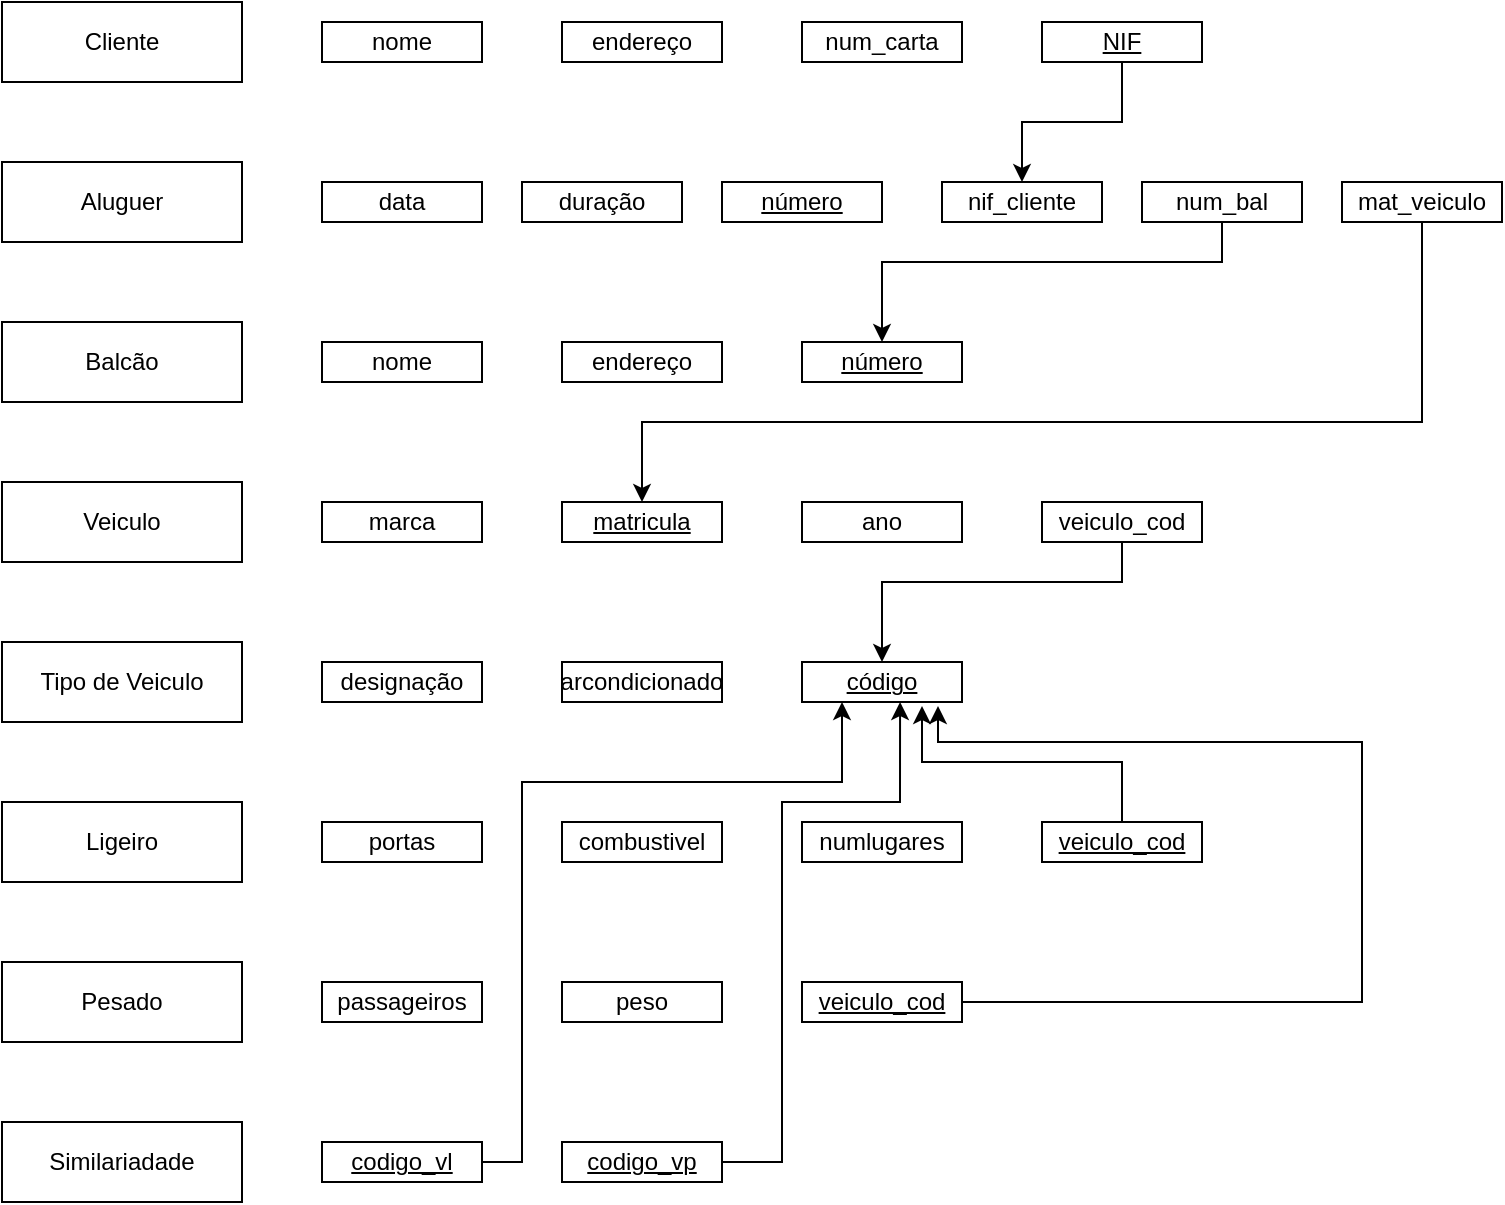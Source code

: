 <mxfile version="12.8.4" type="google"><diagram id="GoCRL-DBXy_ACabe-pVy" name="Page-1"><mxGraphModel dx="1422" dy="794" grid="1" gridSize="10" guides="1" tooltips="1" connect="1" arrows="1" fold="1" page="1" pageScale="1" pageWidth="827" pageHeight="1169" math="0" shadow="0"><root><mxCell id="0"/><mxCell id="1" parent="0"/><mxCell id="TUvUSirWKtVEsUjmHVzL-1" value="Cliente" style="rounded=0;whiteSpace=wrap;html=1;" vertex="1" parent="1"><mxGeometry x="40" y="40" width="120" height="40" as="geometry"/></mxCell><mxCell id="TUvUSirWKtVEsUjmHVzL-2" value="Aluguer" style="rounded=0;whiteSpace=wrap;html=1;" vertex="1" parent="1"><mxGeometry x="40" y="120" width="120" height="40" as="geometry"/></mxCell><mxCell id="TUvUSirWKtVEsUjmHVzL-3" value="Balcão" style="rounded=0;whiteSpace=wrap;html=1;" vertex="1" parent="1"><mxGeometry x="40" y="200" width="120" height="40" as="geometry"/></mxCell><mxCell id="TUvUSirWKtVEsUjmHVzL-4" value="Veiculo" style="rounded=0;whiteSpace=wrap;html=1;" vertex="1" parent="1"><mxGeometry x="40" y="280" width="120" height="40" as="geometry"/></mxCell><mxCell id="TUvUSirWKtVEsUjmHVzL-5" value="Tipo de Veiculo" style="rounded=0;whiteSpace=wrap;html=1;" vertex="1" parent="1"><mxGeometry x="40" y="360" width="120" height="40" as="geometry"/></mxCell><mxCell id="TUvUSirWKtVEsUjmHVzL-6" value="Ligeiro" style="rounded=0;whiteSpace=wrap;html=1;" vertex="1" parent="1"><mxGeometry x="40" y="440" width="120" height="40" as="geometry"/></mxCell><mxCell id="TUvUSirWKtVEsUjmHVzL-7" value="Pesado" style="rounded=0;whiteSpace=wrap;html=1;" vertex="1" parent="1"><mxGeometry x="40" y="520" width="120" height="40" as="geometry"/></mxCell><mxCell id="TUvUSirWKtVEsUjmHVzL-8" value="nome" style="rounded=0;whiteSpace=wrap;html=1;" vertex="1" parent="1"><mxGeometry x="200" y="50" width="80" height="20" as="geometry"/></mxCell><mxCell id="TUvUSirWKtVEsUjmHVzL-9" value="endereço" style="rounded=0;whiteSpace=wrap;html=1;" vertex="1" parent="1"><mxGeometry x="320" y="50" width="80" height="20" as="geometry"/></mxCell><mxCell id="TUvUSirWKtVEsUjmHVzL-10" value="num_carta" style="rounded=0;whiteSpace=wrap;html=1;" vertex="1" parent="1"><mxGeometry x="440" y="50" width="80" height="20" as="geometry"/></mxCell><mxCell id="TUvUSirWKtVEsUjmHVzL-37" value="" style="edgeStyle=orthogonalEdgeStyle;rounded=0;orthogonalLoop=1;jettySize=auto;html=1;" edge="1" parent="1" source="TUvUSirWKtVEsUjmHVzL-11" target="TUvUSirWKtVEsUjmHVzL-36"><mxGeometry relative="1" as="geometry"/></mxCell><mxCell id="TUvUSirWKtVEsUjmHVzL-11" value="&lt;u&gt;NIF&lt;/u&gt;" style="rounded=0;whiteSpace=wrap;html=1;" vertex="1" parent="1"><mxGeometry x="560" y="50" width="80" height="20" as="geometry"/></mxCell><mxCell id="TUvUSirWKtVEsUjmHVzL-12" value="data" style="rounded=0;whiteSpace=wrap;html=1;" vertex="1" parent="1"><mxGeometry x="200" y="130" width="80" height="20" as="geometry"/></mxCell><mxCell id="TUvUSirWKtVEsUjmHVzL-13" value="duração" style="rounded=0;whiteSpace=wrap;html=1;" vertex="1" parent="1"><mxGeometry x="300" y="130" width="80" height="20" as="geometry"/></mxCell><mxCell id="TUvUSirWKtVEsUjmHVzL-14" value="&lt;u&gt;número&lt;/u&gt;" style="rounded=0;whiteSpace=wrap;html=1;" vertex="1" parent="1"><mxGeometry x="400" y="130" width="80" height="20" as="geometry"/></mxCell><mxCell id="TUvUSirWKtVEsUjmHVzL-18" value="nome" style="rounded=0;whiteSpace=wrap;html=1;" vertex="1" parent="1"><mxGeometry x="200" y="210" width="80" height="20" as="geometry"/></mxCell><mxCell id="TUvUSirWKtVEsUjmHVzL-19" value="endereço" style="rounded=0;whiteSpace=wrap;html=1;" vertex="1" parent="1"><mxGeometry x="320" y="210" width="80" height="20" as="geometry"/></mxCell><mxCell id="TUvUSirWKtVEsUjmHVzL-20" value="&lt;u&gt;número&lt;/u&gt;" style="rounded=0;whiteSpace=wrap;html=1;" vertex="1" parent="1"><mxGeometry x="440" y="210" width="80" height="20" as="geometry"/></mxCell><mxCell id="TUvUSirWKtVEsUjmHVzL-24" value="marca" style="rounded=0;whiteSpace=wrap;html=1;" vertex="1" parent="1"><mxGeometry x="200" y="290" width="80" height="20" as="geometry"/></mxCell><mxCell id="TUvUSirWKtVEsUjmHVzL-25" value="&lt;u&gt;matricula&lt;/u&gt;" style="rounded=0;whiteSpace=wrap;html=1;" vertex="1" parent="1"><mxGeometry x="320" y="290" width="80" height="20" as="geometry"/></mxCell><mxCell id="TUvUSirWKtVEsUjmHVzL-26" value="ano" style="rounded=0;whiteSpace=wrap;html=1;" vertex="1" parent="1"><mxGeometry x="440" y="290" width="80" height="20" as="geometry"/></mxCell><mxCell id="TUvUSirWKtVEsUjmHVzL-27" value="designação" style="rounded=0;whiteSpace=wrap;html=1;" vertex="1" parent="1"><mxGeometry x="200" y="370" width="80" height="20" as="geometry"/></mxCell><mxCell id="TUvUSirWKtVEsUjmHVzL-28" value="arcondicionado" style="rounded=0;whiteSpace=wrap;html=1;" vertex="1" parent="1"><mxGeometry x="320" y="370" width="80" height="20" as="geometry"/></mxCell><mxCell id="TUvUSirWKtVEsUjmHVzL-29" value="&lt;u&gt;código&lt;/u&gt;" style="rounded=0;whiteSpace=wrap;html=1;" vertex="1" parent="1"><mxGeometry x="440" y="370" width="80" height="20" as="geometry"/></mxCell><mxCell id="TUvUSirWKtVEsUjmHVzL-31" value="portas" style="rounded=0;whiteSpace=wrap;html=1;" vertex="1" parent="1"><mxGeometry x="200" y="450" width="80" height="20" as="geometry"/></mxCell><mxCell id="TUvUSirWKtVEsUjmHVzL-32" value="combustivel" style="rounded=0;whiteSpace=wrap;html=1;" vertex="1" parent="1"><mxGeometry x="320" y="450" width="80" height="20" as="geometry"/></mxCell><mxCell id="TUvUSirWKtVEsUjmHVzL-33" value="numlugares" style="rounded=0;whiteSpace=wrap;html=1;" vertex="1" parent="1"><mxGeometry x="440" y="450" width="80" height="20" as="geometry"/></mxCell><mxCell id="TUvUSirWKtVEsUjmHVzL-34" value="passageiros" style="rounded=0;whiteSpace=wrap;html=1;" vertex="1" parent="1"><mxGeometry x="200" y="530" width="80" height="20" as="geometry"/></mxCell><mxCell id="TUvUSirWKtVEsUjmHVzL-35" value="peso" style="rounded=0;whiteSpace=wrap;html=1;" vertex="1" parent="1"><mxGeometry x="320" y="530" width="80" height="20" as="geometry"/></mxCell><mxCell id="TUvUSirWKtVEsUjmHVzL-36" value="nif_cliente" style="rounded=0;whiteSpace=wrap;html=1;" vertex="1" parent="1"><mxGeometry x="510" y="130" width="80" height="20" as="geometry"/></mxCell><mxCell id="TUvUSirWKtVEsUjmHVzL-45" value="" style="edgeStyle=orthogonalEdgeStyle;rounded=0;orthogonalLoop=1;jettySize=auto;html=1;entryX=0.5;entryY=0;entryDx=0;entryDy=0;" edge="1" parent="1" source="TUvUSirWKtVEsUjmHVzL-38" target="TUvUSirWKtVEsUjmHVzL-20"><mxGeometry relative="1" as="geometry"><mxPoint x="650" y="230" as="targetPoint"/><Array as="points"><mxPoint x="650" y="170"/><mxPoint x="480" y="170"/></Array></mxGeometry></mxCell><mxCell id="TUvUSirWKtVEsUjmHVzL-38" value="num_bal" style="rounded=0;whiteSpace=wrap;html=1;" vertex="1" parent="1"><mxGeometry x="610" y="130" width="80" height="20" as="geometry"/></mxCell><mxCell id="TUvUSirWKtVEsUjmHVzL-48" value="" style="edgeStyle=orthogonalEdgeStyle;rounded=0;orthogonalLoop=1;jettySize=auto;html=1;entryX=0.5;entryY=0;entryDx=0;entryDy=0;" edge="1" parent="1" source="TUvUSirWKtVEsUjmHVzL-46" target="TUvUSirWKtVEsUjmHVzL-25"><mxGeometry relative="1" as="geometry"><mxPoint x="750" y="230" as="targetPoint"/><Array as="points"><mxPoint x="750" y="250"/><mxPoint x="360" y="250"/></Array></mxGeometry></mxCell><mxCell id="TUvUSirWKtVEsUjmHVzL-46" value="mat_veiculo" style="rounded=0;whiteSpace=wrap;html=1;" vertex="1" parent="1"><mxGeometry x="710" y="130" width="80" height="20" as="geometry"/></mxCell><mxCell id="TUvUSirWKtVEsUjmHVzL-51" value="" style="edgeStyle=orthogonalEdgeStyle;rounded=0;orthogonalLoop=1;jettySize=auto;html=1;entryX=0.5;entryY=0;entryDx=0;entryDy=0;" edge="1" parent="1" source="TUvUSirWKtVEsUjmHVzL-49" target="TUvUSirWKtVEsUjmHVzL-29"><mxGeometry relative="1" as="geometry"><mxPoint x="600" y="390" as="targetPoint"/><Array as="points"><mxPoint x="600" y="330"/><mxPoint x="480" y="330"/></Array></mxGeometry></mxCell><mxCell id="TUvUSirWKtVEsUjmHVzL-49" value="veiculo_cod" style="rounded=0;whiteSpace=wrap;html=1;" vertex="1" parent="1"><mxGeometry x="560" y="290" width="80" height="20" as="geometry"/></mxCell><mxCell id="TUvUSirWKtVEsUjmHVzL-56" value="" style="edgeStyle=orthogonalEdgeStyle;rounded=0;orthogonalLoop=1;jettySize=auto;html=1;" edge="1" parent="1" source="TUvUSirWKtVEsUjmHVzL-52"><mxGeometry relative="1" as="geometry"><mxPoint x="500" y="392" as="targetPoint"/><Array as="points"><mxPoint x="600" y="420"/><mxPoint x="500" y="420"/><mxPoint x="500" y="392"/></Array></mxGeometry></mxCell><mxCell id="TUvUSirWKtVEsUjmHVzL-52" value="&lt;u&gt;veiculo_cod&lt;/u&gt;" style="rounded=0;whiteSpace=wrap;html=1;" vertex="1" parent="1"><mxGeometry x="560" y="450" width="80" height="20" as="geometry"/></mxCell><mxCell id="TUvUSirWKtVEsUjmHVzL-54" value="" style="edgeStyle=orthogonalEdgeStyle;rounded=0;orthogonalLoop=1;jettySize=auto;html=1;entryX=0.85;entryY=1.1;entryDx=0;entryDy=0;entryPerimeter=0;" edge="1" parent="1" source="TUvUSirWKtVEsUjmHVzL-53" target="TUvUSirWKtVEsUjmHVzL-29"><mxGeometry relative="1" as="geometry"><Array as="points"><mxPoint x="720" y="540"/><mxPoint x="720" y="410"/><mxPoint x="508" y="410"/></Array></mxGeometry></mxCell><mxCell id="TUvUSirWKtVEsUjmHVzL-53" value="&lt;u&gt;veiculo_cod&lt;/u&gt;" style="rounded=0;whiteSpace=wrap;html=1;" vertex="1" parent="1"><mxGeometry x="440" y="530" width="80" height="20" as="geometry"/></mxCell><mxCell id="TUvUSirWKtVEsUjmHVzL-57" value="Similariadade" style="rounded=0;whiteSpace=wrap;html=1;" vertex="1" parent="1"><mxGeometry x="40" y="600" width="120" height="40" as="geometry"/></mxCell><mxCell id="TUvUSirWKtVEsUjmHVzL-60" value="" style="edgeStyle=orthogonalEdgeStyle;rounded=0;orthogonalLoop=1;jettySize=auto;html=1;entryX=0.613;entryY=1;entryDx=0;entryDy=0;entryPerimeter=0;" edge="1" parent="1" source="TUvUSirWKtVEsUjmHVzL-58" target="TUvUSirWKtVEsUjmHVzL-29"><mxGeometry relative="1" as="geometry"><Array as="points"><mxPoint x="430" y="620"/><mxPoint x="430" y="440"/><mxPoint x="489" y="440"/></Array></mxGeometry></mxCell><mxCell id="TUvUSirWKtVEsUjmHVzL-58" value="&lt;u&gt;codigo_vp&lt;/u&gt;" style="rounded=0;whiteSpace=wrap;html=1;" vertex="1" parent="1"><mxGeometry x="320" y="610" width="80" height="20" as="geometry"/></mxCell><mxCell id="TUvUSirWKtVEsUjmHVzL-61" value="" style="edgeStyle=orthogonalEdgeStyle;rounded=0;orthogonalLoop=1;jettySize=auto;html=1;entryX=0.25;entryY=1;entryDx=0;entryDy=0;" edge="1" parent="1" source="TUvUSirWKtVEsUjmHVzL-59" target="TUvUSirWKtVEsUjmHVzL-29"><mxGeometry relative="1" as="geometry"><Array as="points"><mxPoint x="300" y="620"/><mxPoint x="300" y="430"/><mxPoint x="460" y="430"/></Array></mxGeometry></mxCell><mxCell id="TUvUSirWKtVEsUjmHVzL-59" value="&lt;u&gt;codigo_vl&lt;/u&gt;" style="rounded=0;whiteSpace=wrap;html=1;" vertex="1" parent="1"><mxGeometry x="200" y="610" width="80" height="20" as="geometry"/></mxCell></root></mxGraphModel></diagram></mxfile>